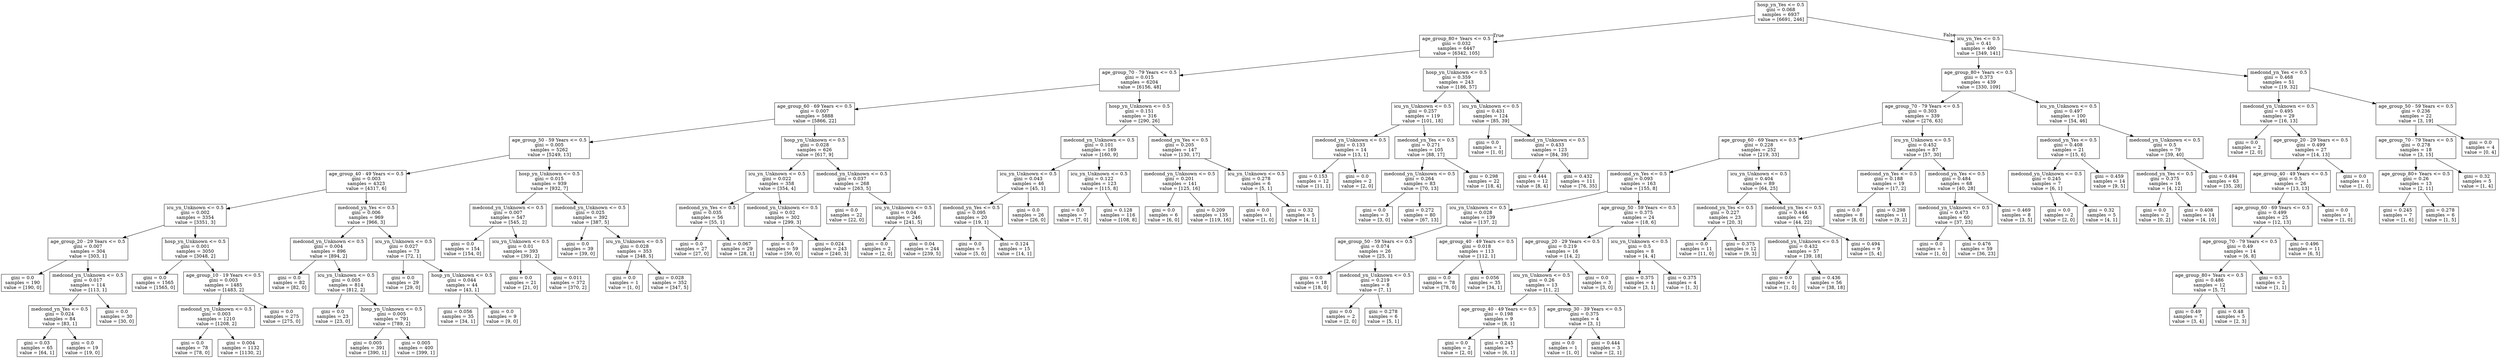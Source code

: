 digraph Tree {
node [shape=box] ;
0 [label="hosp_yn_Yes <= 0.5\ngini = 0.068\nsamples = 6937\nvalue = [6691, 246]"] ;
1 [label="age_group_80+ Years <= 0.5\ngini = 0.032\nsamples = 6447\nvalue = [6342, 105]"] ;
0 -> 1 [labeldistance=2.5, labelangle=45, headlabel="True"] ;
2 [label="age_group_70 - 79 Years <= 0.5\ngini = 0.015\nsamples = 6204\nvalue = [6156, 48]"] ;
1 -> 2 ;
3 [label="age_group_60 - 69 Years <= 0.5\ngini = 0.007\nsamples = 5888\nvalue = [5866, 22]"] ;
2 -> 3 ;
4 [label="age_group_50 - 59 Years <= 0.5\ngini = 0.005\nsamples = 5262\nvalue = [5249, 13]"] ;
3 -> 4 ;
5 [label="age_group_40 - 49 Years <= 0.5\ngini = 0.003\nsamples = 4323\nvalue = [4317, 6]"] ;
4 -> 5 ;
6 [label="icu_yn_Unknown <= 0.5\ngini = 0.002\nsamples = 3354\nvalue = [3351, 3]"] ;
5 -> 6 ;
7 [label="age_group_20 - 29 Years <= 0.5\ngini = 0.007\nsamples = 304\nvalue = [303, 1]"] ;
6 -> 7 ;
8 [label="gini = 0.0\nsamples = 190\nvalue = [190, 0]"] ;
7 -> 8 ;
9 [label="medcond_yn_Unknown <= 0.5\ngini = 0.017\nsamples = 114\nvalue = [113, 1]"] ;
7 -> 9 ;
10 [label="medcond_yn_Yes <= 0.5\ngini = 0.024\nsamples = 84\nvalue = [83, 1]"] ;
9 -> 10 ;
11 [label="gini = 0.03\nsamples = 65\nvalue = [64, 1]"] ;
10 -> 11 ;
12 [label="gini = 0.0\nsamples = 19\nvalue = [19, 0]"] ;
10 -> 12 ;
13 [label="gini = 0.0\nsamples = 30\nvalue = [30, 0]"] ;
9 -> 13 ;
14 [label="hosp_yn_Unknown <= 0.5\ngini = 0.001\nsamples = 3050\nvalue = [3048, 2]"] ;
6 -> 14 ;
15 [label="gini = 0.0\nsamples = 1565\nvalue = [1565, 0]"] ;
14 -> 15 ;
16 [label="age_group_10 - 19 Years <= 0.5\ngini = 0.003\nsamples = 1485\nvalue = [1483, 2]"] ;
14 -> 16 ;
17 [label="medcond_yn_Unknown <= 0.5\ngini = 0.003\nsamples = 1210\nvalue = [1208, 2]"] ;
16 -> 17 ;
18 [label="gini = 0.0\nsamples = 78\nvalue = [78, 0]"] ;
17 -> 18 ;
19 [label="gini = 0.004\nsamples = 1132\nvalue = [1130, 2]"] ;
17 -> 19 ;
20 [label="gini = 0.0\nsamples = 275\nvalue = [275, 0]"] ;
16 -> 20 ;
21 [label="medcond_yn_Yes <= 0.5\ngini = 0.006\nsamples = 969\nvalue = [966, 3]"] ;
5 -> 21 ;
22 [label="medcond_yn_Unknown <= 0.5\ngini = 0.004\nsamples = 896\nvalue = [894, 2]"] ;
21 -> 22 ;
23 [label="gini = 0.0\nsamples = 82\nvalue = [82, 0]"] ;
22 -> 23 ;
24 [label="icu_yn_Unknown <= 0.5\ngini = 0.005\nsamples = 814\nvalue = [812, 2]"] ;
22 -> 24 ;
25 [label="gini = 0.0\nsamples = 23\nvalue = [23, 0]"] ;
24 -> 25 ;
26 [label="hosp_yn_Unknown <= 0.5\ngini = 0.005\nsamples = 791\nvalue = [789, 2]"] ;
24 -> 26 ;
27 [label="gini = 0.005\nsamples = 391\nvalue = [390, 1]"] ;
26 -> 27 ;
28 [label="gini = 0.005\nsamples = 400\nvalue = [399, 1]"] ;
26 -> 28 ;
29 [label="icu_yn_Unknown <= 0.5\ngini = 0.027\nsamples = 73\nvalue = [72, 1]"] ;
21 -> 29 ;
30 [label="gini = 0.0\nsamples = 29\nvalue = [29, 0]"] ;
29 -> 30 ;
31 [label="hosp_yn_Unknown <= 0.5\ngini = 0.044\nsamples = 44\nvalue = [43, 1]"] ;
29 -> 31 ;
32 [label="gini = 0.056\nsamples = 35\nvalue = [34, 1]"] ;
31 -> 32 ;
33 [label="gini = 0.0\nsamples = 9\nvalue = [9, 0]"] ;
31 -> 33 ;
34 [label="hosp_yn_Unknown <= 0.5\ngini = 0.015\nsamples = 939\nvalue = [932, 7]"] ;
4 -> 34 ;
35 [label="medcond_yn_Unknown <= 0.5\ngini = 0.007\nsamples = 547\nvalue = [545, 2]"] ;
34 -> 35 ;
36 [label="gini = 0.0\nsamples = 154\nvalue = [154, 0]"] ;
35 -> 36 ;
37 [label="icu_yn_Unknown <= 0.5\ngini = 0.01\nsamples = 393\nvalue = [391, 2]"] ;
35 -> 37 ;
38 [label="gini = 0.0\nsamples = 21\nvalue = [21, 0]"] ;
37 -> 38 ;
39 [label="gini = 0.011\nsamples = 372\nvalue = [370, 2]"] ;
37 -> 39 ;
40 [label="medcond_yn_Unknown <= 0.5\ngini = 0.025\nsamples = 392\nvalue = [387, 5]"] ;
34 -> 40 ;
41 [label="gini = 0.0\nsamples = 39\nvalue = [39, 0]"] ;
40 -> 41 ;
42 [label="icu_yn_Unknown <= 0.5\ngini = 0.028\nsamples = 353\nvalue = [348, 5]"] ;
40 -> 42 ;
43 [label="gini = 0.0\nsamples = 1\nvalue = [1, 0]"] ;
42 -> 43 ;
44 [label="gini = 0.028\nsamples = 352\nvalue = [347, 5]"] ;
42 -> 44 ;
45 [label="hosp_yn_Unknown <= 0.5\ngini = 0.028\nsamples = 626\nvalue = [617, 9]"] ;
3 -> 45 ;
46 [label="icu_yn_Unknown <= 0.5\ngini = 0.022\nsamples = 358\nvalue = [354, 4]"] ;
45 -> 46 ;
47 [label="medcond_yn_Yes <= 0.5\ngini = 0.035\nsamples = 56\nvalue = [55, 1]"] ;
46 -> 47 ;
48 [label="gini = 0.0\nsamples = 27\nvalue = [27, 0]"] ;
47 -> 48 ;
49 [label="gini = 0.067\nsamples = 29\nvalue = [28, 1]"] ;
47 -> 49 ;
50 [label="medcond_yn_Unknown <= 0.5\ngini = 0.02\nsamples = 302\nvalue = [299, 3]"] ;
46 -> 50 ;
51 [label="gini = 0.0\nsamples = 59\nvalue = [59, 0]"] ;
50 -> 51 ;
52 [label="gini = 0.024\nsamples = 243\nvalue = [240, 3]"] ;
50 -> 52 ;
53 [label="medcond_yn_Unknown <= 0.5\ngini = 0.037\nsamples = 268\nvalue = [263, 5]"] ;
45 -> 53 ;
54 [label="gini = 0.0\nsamples = 22\nvalue = [22, 0]"] ;
53 -> 54 ;
55 [label="icu_yn_Unknown <= 0.5\ngini = 0.04\nsamples = 246\nvalue = [241, 5]"] ;
53 -> 55 ;
56 [label="gini = 0.0\nsamples = 2\nvalue = [2, 0]"] ;
55 -> 56 ;
57 [label="gini = 0.04\nsamples = 244\nvalue = [239, 5]"] ;
55 -> 57 ;
58 [label="hosp_yn_Unknown <= 0.5\ngini = 0.151\nsamples = 316\nvalue = [290, 26]"] ;
2 -> 58 ;
59 [label="medcond_yn_Unknown <= 0.5\ngini = 0.101\nsamples = 169\nvalue = [160, 9]"] ;
58 -> 59 ;
60 [label="icu_yn_Unknown <= 0.5\ngini = 0.043\nsamples = 46\nvalue = [45, 1]"] ;
59 -> 60 ;
61 [label="medcond_yn_Yes <= 0.5\ngini = 0.095\nsamples = 20\nvalue = [19, 1]"] ;
60 -> 61 ;
62 [label="gini = 0.0\nsamples = 5\nvalue = [5, 0]"] ;
61 -> 62 ;
63 [label="gini = 0.124\nsamples = 15\nvalue = [14, 1]"] ;
61 -> 63 ;
64 [label="gini = 0.0\nsamples = 26\nvalue = [26, 0]"] ;
60 -> 64 ;
65 [label="icu_yn_Unknown <= 0.5\ngini = 0.122\nsamples = 123\nvalue = [115, 8]"] ;
59 -> 65 ;
66 [label="gini = 0.0\nsamples = 7\nvalue = [7, 0]"] ;
65 -> 66 ;
67 [label="gini = 0.128\nsamples = 116\nvalue = [108, 8]"] ;
65 -> 67 ;
68 [label="medcond_yn_Yes <= 0.5\ngini = 0.205\nsamples = 147\nvalue = [130, 17]"] ;
58 -> 68 ;
69 [label="medcond_yn_Unknown <= 0.5\ngini = 0.201\nsamples = 141\nvalue = [125, 16]"] ;
68 -> 69 ;
70 [label="gini = 0.0\nsamples = 6\nvalue = [6, 0]"] ;
69 -> 70 ;
71 [label="gini = 0.209\nsamples = 135\nvalue = [119, 16]"] ;
69 -> 71 ;
72 [label="icu_yn_Unknown <= 0.5\ngini = 0.278\nsamples = 6\nvalue = [5, 1]"] ;
68 -> 72 ;
73 [label="gini = 0.0\nsamples = 1\nvalue = [1, 0]"] ;
72 -> 73 ;
74 [label="gini = 0.32\nsamples = 5\nvalue = [4, 1]"] ;
72 -> 74 ;
75 [label="hosp_yn_Unknown <= 0.5\ngini = 0.359\nsamples = 243\nvalue = [186, 57]"] ;
1 -> 75 ;
76 [label="icu_yn_Unknown <= 0.5\ngini = 0.257\nsamples = 119\nvalue = [101, 18]"] ;
75 -> 76 ;
77 [label="medcond_yn_Unknown <= 0.5\ngini = 0.133\nsamples = 14\nvalue = [13, 1]"] ;
76 -> 77 ;
78 [label="gini = 0.153\nsamples = 12\nvalue = [11, 1]"] ;
77 -> 78 ;
79 [label="gini = 0.0\nsamples = 2\nvalue = [2, 0]"] ;
77 -> 79 ;
80 [label="medcond_yn_Yes <= 0.5\ngini = 0.271\nsamples = 105\nvalue = [88, 17]"] ;
76 -> 80 ;
81 [label="medcond_yn_Unknown <= 0.5\ngini = 0.264\nsamples = 83\nvalue = [70, 13]"] ;
80 -> 81 ;
82 [label="gini = 0.0\nsamples = 3\nvalue = [3, 0]"] ;
81 -> 82 ;
83 [label="gini = 0.272\nsamples = 80\nvalue = [67, 13]"] ;
81 -> 83 ;
84 [label="gini = 0.298\nsamples = 22\nvalue = [18, 4]"] ;
80 -> 84 ;
85 [label="icu_yn_Unknown <= 0.5\ngini = 0.431\nsamples = 124\nvalue = [85, 39]"] ;
75 -> 85 ;
86 [label="gini = 0.0\nsamples = 1\nvalue = [1, 0]"] ;
85 -> 86 ;
87 [label="medcond_yn_Unknown <= 0.5\ngini = 0.433\nsamples = 123\nvalue = [84, 39]"] ;
85 -> 87 ;
88 [label="gini = 0.444\nsamples = 12\nvalue = [8, 4]"] ;
87 -> 88 ;
89 [label="gini = 0.432\nsamples = 111\nvalue = [76, 35]"] ;
87 -> 89 ;
90 [label="icu_yn_Yes <= 0.5\ngini = 0.41\nsamples = 490\nvalue = [349, 141]"] ;
0 -> 90 [labeldistance=2.5, labelangle=-45, headlabel="False"] ;
91 [label="age_group_80+ Years <= 0.5\ngini = 0.373\nsamples = 439\nvalue = [330, 109]"] ;
90 -> 91 ;
92 [label="age_group_70 - 79 Years <= 0.5\ngini = 0.303\nsamples = 339\nvalue = [276, 63]"] ;
91 -> 92 ;
93 [label="age_group_60 - 69 Years <= 0.5\ngini = 0.228\nsamples = 252\nvalue = [219, 33]"] ;
92 -> 93 ;
94 [label="medcond_yn_Yes <= 0.5\ngini = 0.093\nsamples = 163\nvalue = [155, 8]"] ;
93 -> 94 ;
95 [label="icu_yn_Unknown <= 0.5\ngini = 0.028\nsamples = 139\nvalue = [137, 2]"] ;
94 -> 95 ;
96 [label="age_group_50 - 59 Years <= 0.5\ngini = 0.074\nsamples = 26\nvalue = [25, 1]"] ;
95 -> 96 ;
97 [label="gini = 0.0\nsamples = 18\nvalue = [18, 0]"] ;
96 -> 97 ;
98 [label="medcond_yn_Unknown <= 0.5\ngini = 0.219\nsamples = 8\nvalue = [7, 1]"] ;
96 -> 98 ;
99 [label="gini = 0.0\nsamples = 2\nvalue = [2, 0]"] ;
98 -> 99 ;
100 [label="gini = 0.278\nsamples = 6\nvalue = [5, 1]"] ;
98 -> 100 ;
101 [label="age_group_40 - 49 Years <= 0.5\ngini = 0.018\nsamples = 113\nvalue = [112, 1]"] ;
95 -> 101 ;
102 [label="gini = 0.0\nsamples = 78\nvalue = [78, 0]"] ;
101 -> 102 ;
103 [label="gini = 0.056\nsamples = 35\nvalue = [34, 1]"] ;
101 -> 103 ;
104 [label="age_group_50 - 59 Years <= 0.5\ngini = 0.375\nsamples = 24\nvalue = [18, 6]"] ;
94 -> 104 ;
105 [label="age_group_20 - 29 Years <= 0.5\ngini = 0.219\nsamples = 16\nvalue = [14, 2]"] ;
104 -> 105 ;
106 [label="icu_yn_Unknown <= 0.5\ngini = 0.26\nsamples = 13\nvalue = [11, 2]"] ;
105 -> 106 ;
107 [label="age_group_40 - 49 Years <= 0.5\ngini = 0.198\nsamples = 9\nvalue = [8, 1]"] ;
106 -> 107 ;
108 [label="gini = 0.0\nsamples = 2\nvalue = [2, 0]"] ;
107 -> 108 ;
109 [label="gini = 0.245\nsamples = 7\nvalue = [6, 1]"] ;
107 -> 109 ;
110 [label="age_group_30 - 39 Years <= 0.5\ngini = 0.375\nsamples = 4\nvalue = [3, 1]"] ;
106 -> 110 ;
111 [label="gini = 0.0\nsamples = 1\nvalue = [1, 0]"] ;
110 -> 111 ;
112 [label="gini = 0.444\nsamples = 3\nvalue = [2, 1]"] ;
110 -> 112 ;
113 [label="gini = 0.0\nsamples = 3\nvalue = [3, 0]"] ;
105 -> 113 ;
114 [label="icu_yn_Unknown <= 0.5\ngini = 0.5\nsamples = 8\nvalue = [4, 4]"] ;
104 -> 114 ;
115 [label="gini = 0.375\nsamples = 4\nvalue = [3, 1]"] ;
114 -> 115 ;
116 [label="gini = 0.375\nsamples = 4\nvalue = [1, 3]"] ;
114 -> 116 ;
117 [label="icu_yn_Unknown <= 0.5\ngini = 0.404\nsamples = 89\nvalue = [64, 25]"] ;
93 -> 117 ;
118 [label="medcond_yn_Yes <= 0.5\ngini = 0.227\nsamples = 23\nvalue = [20, 3]"] ;
117 -> 118 ;
119 [label="gini = 0.0\nsamples = 11\nvalue = [11, 0]"] ;
118 -> 119 ;
120 [label="gini = 0.375\nsamples = 12\nvalue = [9, 3]"] ;
118 -> 120 ;
121 [label="medcond_yn_Yes <= 0.5\ngini = 0.444\nsamples = 66\nvalue = [44, 22]"] ;
117 -> 121 ;
122 [label="medcond_yn_Unknown <= 0.5\ngini = 0.432\nsamples = 57\nvalue = [39, 18]"] ;
121 -> 122 ;
123 [label="gini = 0.0\nsamples = 1\nvalue = [1, 0]"] ;
122 -> 123 ;
124 [label="gini = 0.436\nsamples = 56\nvalue = [38, 18]"] ;
122 -> 124 ;
125 [label="gini = 0.494\nsamples = 9\nvalue = [5, 4]"] ;
121 -> 125 ;
126 [label="icu_yn_Unknown <= 0.5\ngini = 0.452\nsamples = 87\nvalue = [57, 30]"] ;
92 -> 126 ;
127 [label="medcond_yn_Yes <= 0.5\ngini = 0.188\nsamples = 19\nvalue = [17, 2]"] ;
126 -> 127 ;
128 [label="gini = 0.0\nsamples = 8\nvalue = [8, 0]"] ;
127 -> 128 ;
129 [label="gini = 0.298\nsamples = 11\nvalue = [9, 2]"] ;
127 -> 129 ;
130 [label="medcond_yn_Yes <= 0.5\ngini = 0.484\nsamples = 68\nvalue = [40, 28]"] ;
126 -> 130 ;
131 [label="medcond_yn_Unknown <= 0.5\ngini = 0.473\nsamples = 60\nvalue = [37, 23]"] ;
130 -> 131 ;
132 [label="gini = 0.0\nsamples = 1\nvalue = [1, 0]"] ;
131 -> 132 ;
133 [label="gini = 0.476\nsamples = 59\nvalue = [36, 23]"] ;
131 -> 133 ;
134 [label="gini = 0.469\nsamples = 8\nvalue = [3, 5]"] ;
130 -> 134 ;
135 [label="icu_yn_Unknown <= 0.5\ngini = 0.497\nsamples = 100\nvalue = [54, 46]"] ;
91 -> 135 ;
136 [label="medcond_yn_Yes <= 0.5\ngini = 0.408\nsamples = 21\nvalue = [15, 6]"] ;
135 -> 136 ;
137 [label="medcond_yn_Unknown <= 0.5\ngini = 0.245\nsamples = 7\nvalue = [6, 1]"] ;
136 -> 137 ;
138 [label="gini = 0.0\nsamples = 2\nvalue = [2, 0]"] ;
137 -> 138 ;
139 [label="gini = 0.32\nsamples = 5\nvalue = [4, 1]"] ;
137 -> 139 ;
140 [label="gini = 0.459\nsamples = 14\nvalue = [9, 5]"] ;
136 -> 140 ;
141 [label="medcond_yn_Unknown <= 0.5\ngini = 0.5\nsamples = 79\nvalue = [39, 40]"] ;
135 -> 141 ;
142 [label="medcond_yn_Yes <= 0.5\ngini = 0.375\nsamples = 16\nvalue = [4, 12]"] ;
141 -> 142 ;
143 [label="gini = 0.0\nsamples = 2\nvalue = [0, 2]"] ;
142 -> 143 ;
144 [label="gini = 0.408\nsamples = 14\nvalue = [4, 10]"] ;
142 -> 144 ;
145 [label="gini = 0.494\nsamples = 63\nvalue = [35, 28]"] ;
141 -> 145 ;
146 [label="medcond_yn_Yes <= 0.5\ngini = 0.468\nsamples = 51\nvalue = [19, 32]"] ;
90 -> 146 ;
147 [label="medcond_yn_Unknown <= 0.5\ngini = 0.495\nsamples = 29\nvalue = [16, 13]"] ;
146 -> 147 ;
148 [label="gini = 0.0\nsamples = 2\nvalue = [2, 0]"] ;
147 -> 148 ;
149 [label="age_group_20 - 29 Years <= 0.5\ngini = 0.499\nsamples = 27\nvalue = [14, 13]"] ;
147 -> 149 ;
150 [label="age_group_40 - 49 Years <= 0.5\ngini = 0.5\nsamples = 26\nvalue = [13, 13]"] ;
149 -> 150 ;
151 [label="age_group_60 - 69 Years <= 0.5\ngini = 0.499\nsamples = 25\nvalue = [12, 13]"] ;
150 -> 151 ;
152 [label="age_group_70 - 79 Years <= 0.5\ngini = 0.49\nsamples = 14\nvalue = [6, 8]"] ;
151 -> 152 ;
153 [label="age_group_80+ Years <= 0.5\ngini = 0.486\nsamples = 12\nvalue = [5, 7]"] ;
152 -> 153 ;
154 [label="gini = 0.49\nsamples = 7\nvalue = [3, 4]"] ;
153 -> 154 ;
155 [label="gini = 0.48\nsamples = 5\nvalue = [2, 3]"] ;
153 -> 155 ;
156 [label="gini = 0.5\nsamples = 2\nvalue = [1, 1]"] ;
152 -> 156 ;
157 [label="gini = 0.496\nsamples = 11\nvalue = [6, 5]"] ;
151 -> 157 ;
158 [label="gini = 0.0\nsamples = 1\nvalue = [1, 0]"] ;
150 -> 158 ;
159 [label="gini = 0.0\nsamples = 1\nvalue = [1, 0]"] ;
149 -> 159 ;
160 [label="age_group_50 - 59 Years <= 0.5\ngini = 0.236\nsamples = 22\nvalue = [3, 19]"] ;
146 -> 160 ;
161 [label="age_group_70 - 79 Years <= 0.5\ngini = 0.278\nsamples = 18\nvalue = [3, 15]"] ;
160 -> 161 ;
162 [label="age_group_80+ Years <= 0.5\ngini = 0.26\nsamples = 13\nvalue = [2, 11]"] ;
161 -> 162 ;
163 [label="gini = 0.245\nsamples = 7\nvalue = [1, 6]"] ;
162 -> 163 ;
164 [label="gini = 0.278\nsamples = 6\nvalue = [1, 5]"] ;
162 -> 164 ;
165 [label="gini = 0.32\nsamples = 5\nvalue = [1, 4]"] ;
161 -> 165 ;
166 [label="gini = 0.0\nsamples = 4\nvalue = [0, 4]"] ;
160 -> 166 ;
}